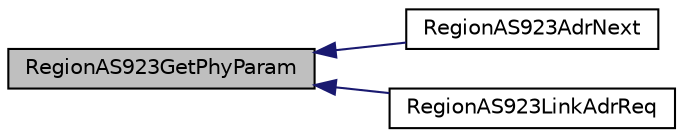 digraph "RegionAS923GetPhyParam"
{
  edge [fontname="Helvetica",fontsize="10",labelfontname="Helvetica",labelfontsize="10"];
  node [fontname="Helvetica",fontsize="10",shape=record];
  rankdir="LR";
  Node50 [label="RegionAS923GetPhyParam",height=0.2,width=0.4,color="black", fillcolor="grey75", style="filled", fontcolor="black"];
  Node50 -> Node51 [dir="back",color="midnightblue",fontsize="10",style="solid"];
  Node51 [label="RegionAS923AdrNext",height=0.2,width=0.4,color="black", fillcolor="white", style="filled",URL="$group___r_e_g_i_o_n_a_s923.html#ga38146f12b31fadadda54344d9f5d7e49",tooltip="Calculates the next datarate to set, when ADR is on or off. "];
  Node50 -> Node52 [dir="back",color="midnightblue",fontsize="10",style="solid"];
  Node52 [label="RegionAS923LinkAdrReq",height=0.2,width=0.4,color="black", fillcolor="white", style="filled",URL="$group___r_e_g_i_o_n_a_s923.html#ga154ccc00c27ca878e07cfeab3716523a",tooltip="The function processes a Link ADR Request. "];
}
